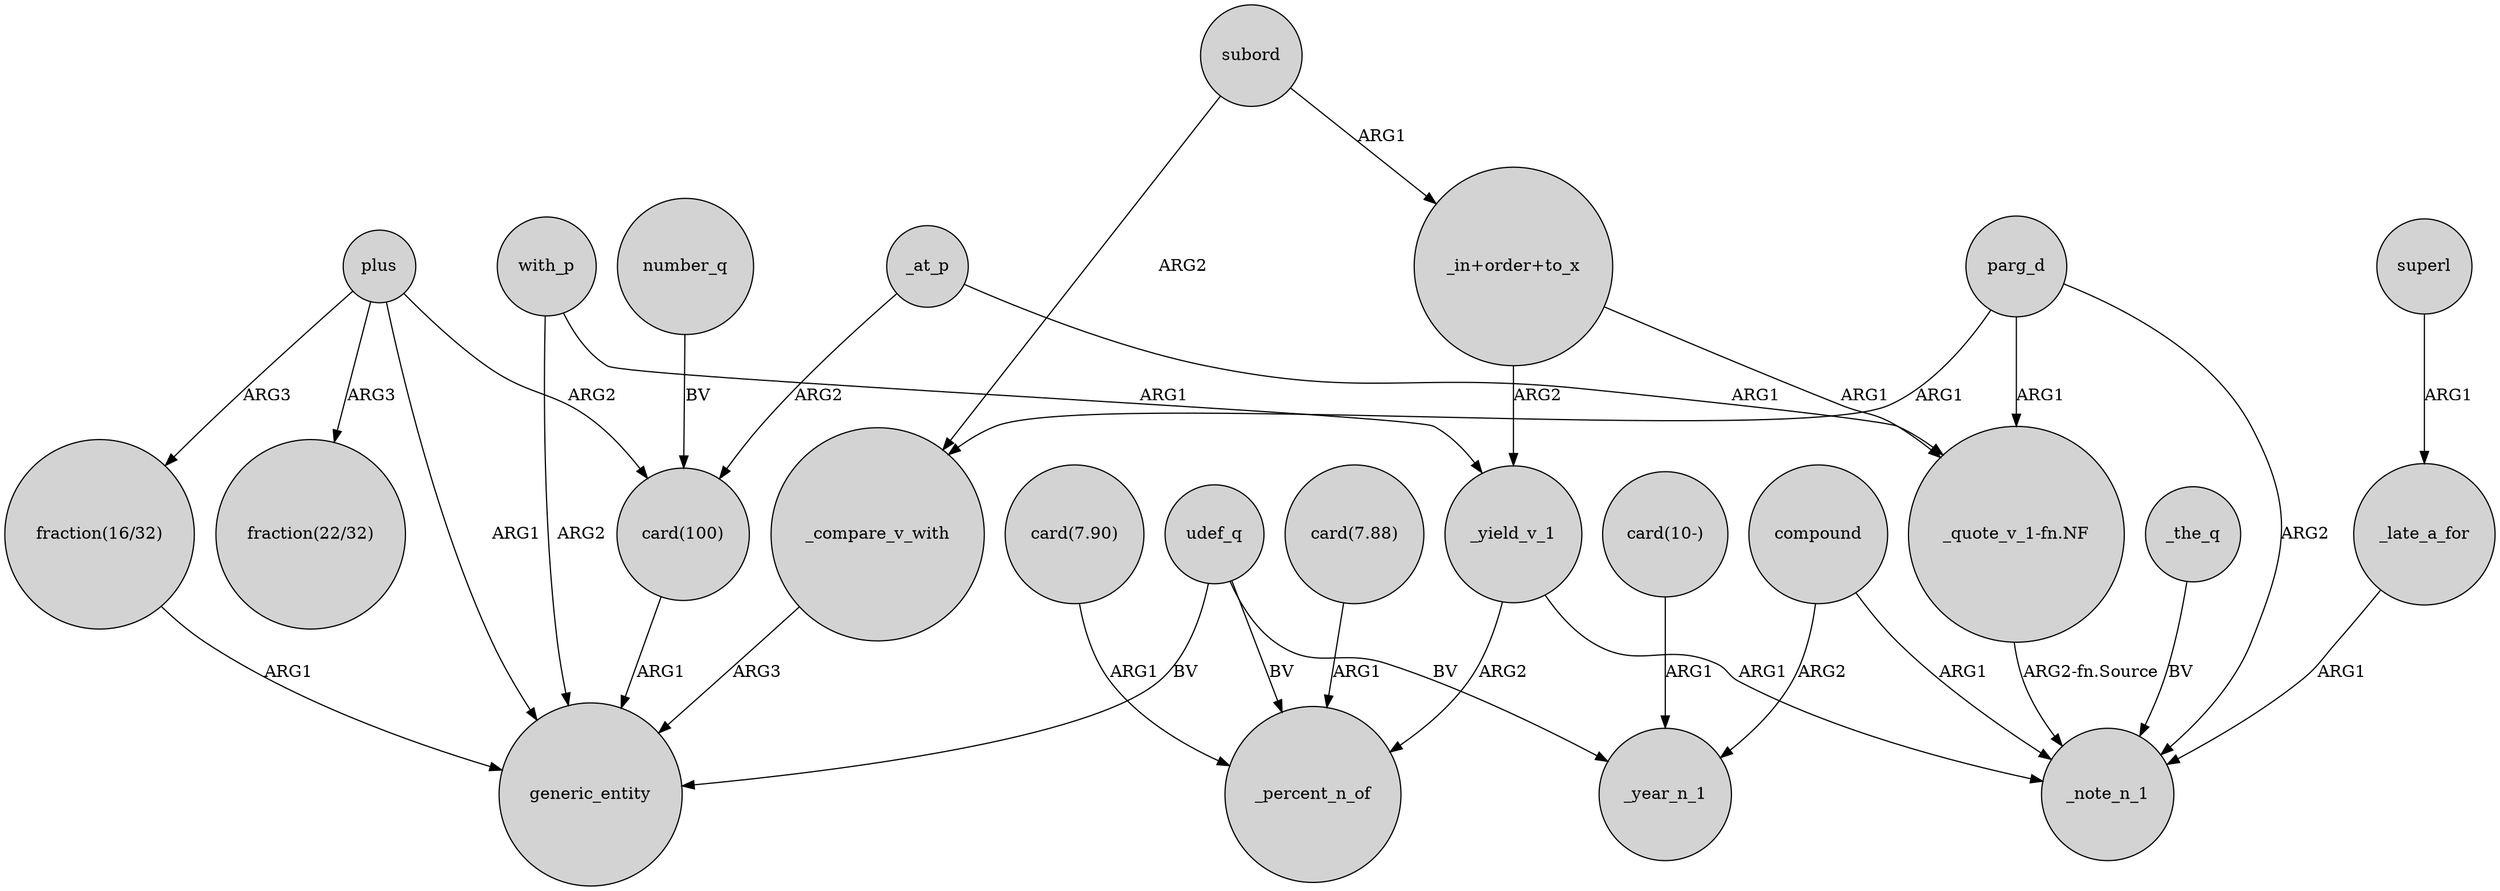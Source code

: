 digraph {
	node [shape=circle style=filled]
	"card(7.88)" -> _percent_n_of [label=ARG1]
	udef_q -> generic_entity [label=BV]
	_late_a_for -> _note_n_1 [label=ARG1]
	compound -> _note_n_1 [label=ARG1]
	subord -> "_in+order+to_x" [label=ARG1]
	"card(100)" -> generic_entity [label=ARG1]
	superl -> _late_a_for [label=ARG1]
	plus -> "card(100)" [label=ARG2]
	parg_d -> _compare_v_with [label=ARG1]
	_at_p -> "_quote_v_1-fn.NF" [label=ARG1]
	"fraction(16/32)" -> generic_entity [label=ARG1]
	_yield_v_1 -> _note_n_1 [label=ARG1]
	_the_q -> _note_n_1 [label=BV]
	plus -> "fraction(22/32)" [label=ARG3]
	"card(10-)" -> _year_n_1 [label=ARG1]
	"_in+order+to_x" -> "_quote_v_1-fn.NF" [label=ARG1]
	parg_d -> "_quote_v_1-fn.NF" [label=ARG1]
	"_quote_v_1-fn.NF" -> _note_n_1 [label="ARG2-fn.Source"]
	number_q -> "card(100)" [label=BV]
	"_in+order+to_x" -> _yield_v_1 [label=ARG2]
	"card(7.90)" -> _percent_n_of [label=ARG1]
	plus -> "fraction(16/32)" [label=ARG3]
	_yield_v_1 -> _percent_n_of [label=ARG2]
	with_p -> _yield_v_1 [label=ARG1]
	with_p -> generic_entity [label=ARG2]
	subord -> _compare_v_with [label=ARG2]
	_compare_v_with -> generic_entity [label=ARG3]
	udef_q -> _year_n_1 [label=BV]
	parg_d -> _note_n_1 [label=ARG2]
	udef_q -> _percent_n_of [label=BV]
	_at_p -> "card(100)" [label=ARG2]
	compound -> _year_n_1 [label=ARG2]
	plus -> generic_entity [label=ARG1]
}

